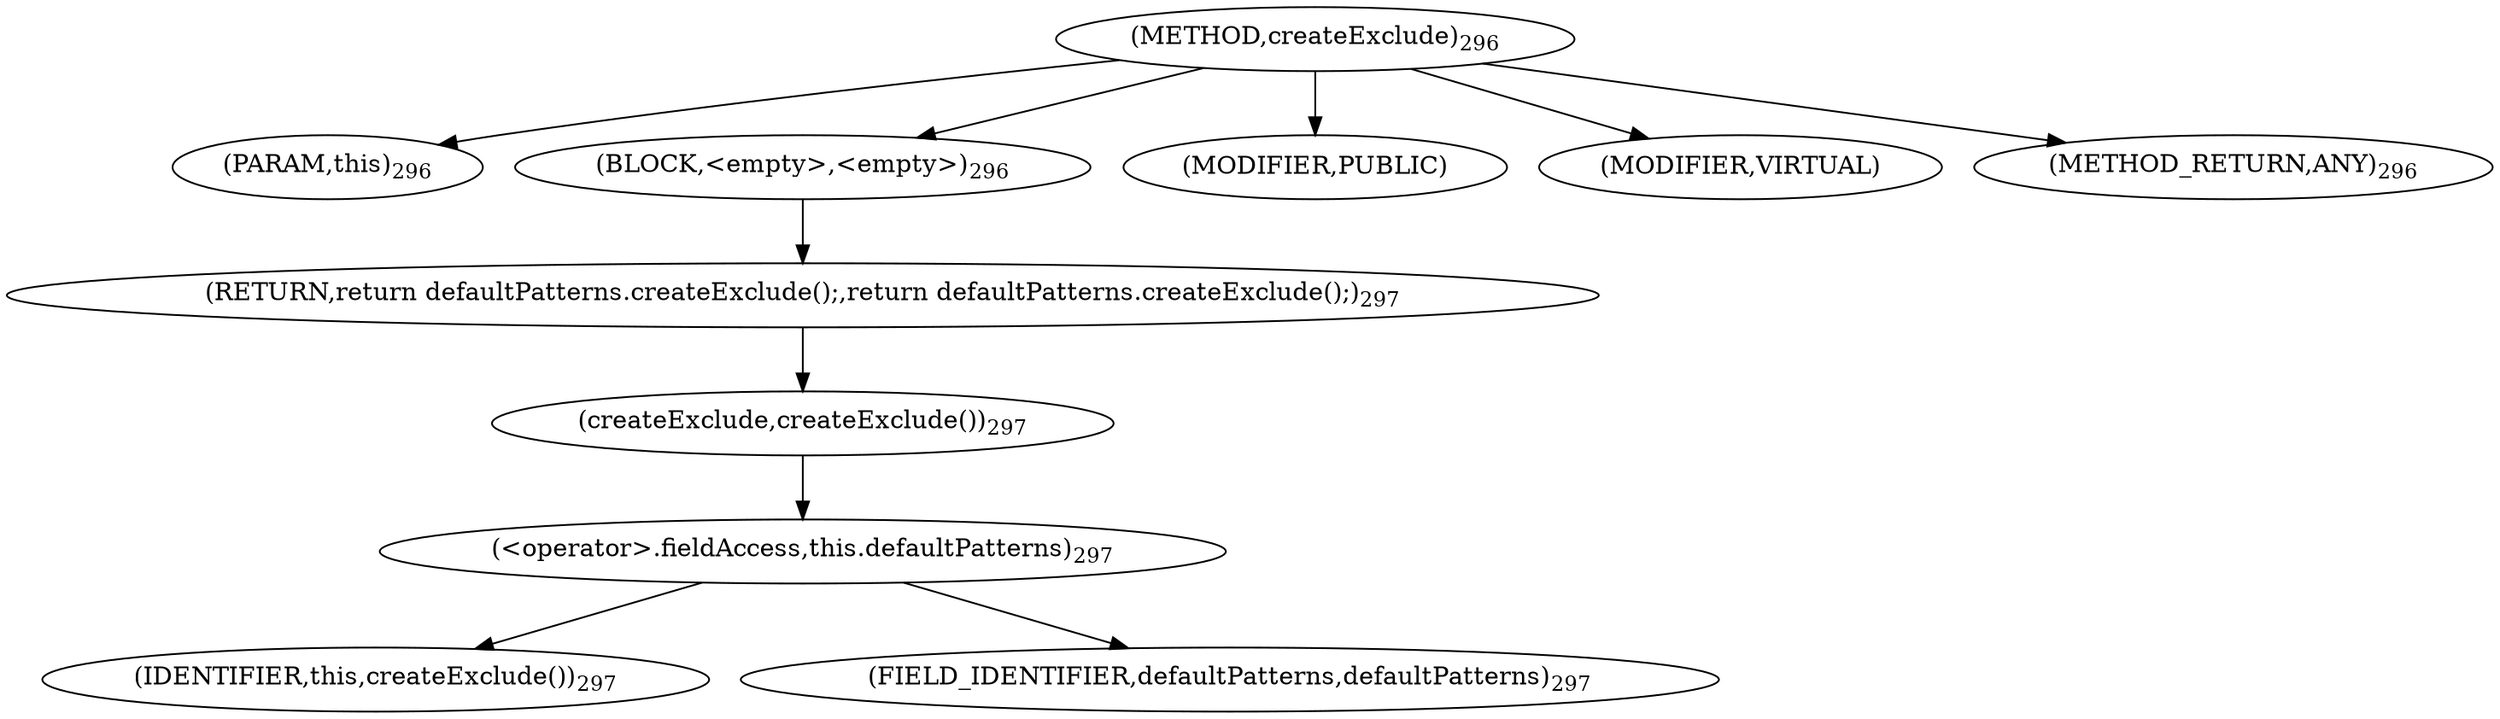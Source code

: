 digraph "createExclude" {  
"455" [label = <(METHOD,createExclude)<SUB>296</SUB>> ]
"456" [label = <(PARAM,this)<SUB>296</SUB>> ]
"457" [label = <(BLOCK,&lt;empty&gt;,&lt;empty&gt;)<SUB>296</SUB>> ]
"458" [label = <(RETURN,return defaultPatterns.createExclude();,return defaultPatterns.createExclude();)<SUB>297</SUB>> ]
"459" [label = <(createExclude,createExclude())<SUB>297</SUB>> ]
"460" [label = <(&lt;operator&gt;.fieldAccess,this.defaultPatterns)<SUB>297</SUB>> ]
"461" [label = <(IDENTIFIER,this,createExclude())<SUB>297</SUB>> ]
"462" [label = <(FIELD_IDENTIFIER,defaultPatterns,defaultPatterns)<SUB>297</SUB>> ]
"463" [label = <(MODIFIER,PUBLIC)> ]
"464" [label = <(MODIFIER,VIRTUAL)> ]
"465" [label = <(METHOD_RETURN,ANY)<SUB>296</SUB>> ]
  "455" -> "456" 
  "455" -> "457" 
  "455" -> "463" 
  "455" -> "464" 
  "455" -> "465" 
  "457" -> "458" 
  "458" -> "459" 
  "459" -> "460" 
  "460" -> "461" 
  "460" -> "462" 
}

